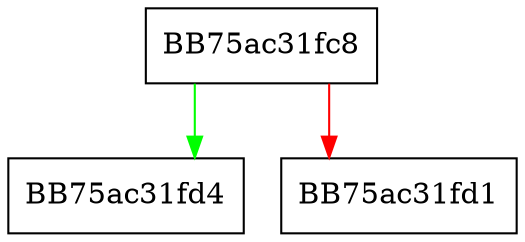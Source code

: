 digraph CurrentHeadersAreInSync {
  node [shape="box"];
  graph [splines=ortho];
  BB75ac31fc8 -> BB75ac31fd4 [color="green"];
  BB75ac31fc8 -> BB75ac31fd1 [color="red"];
}